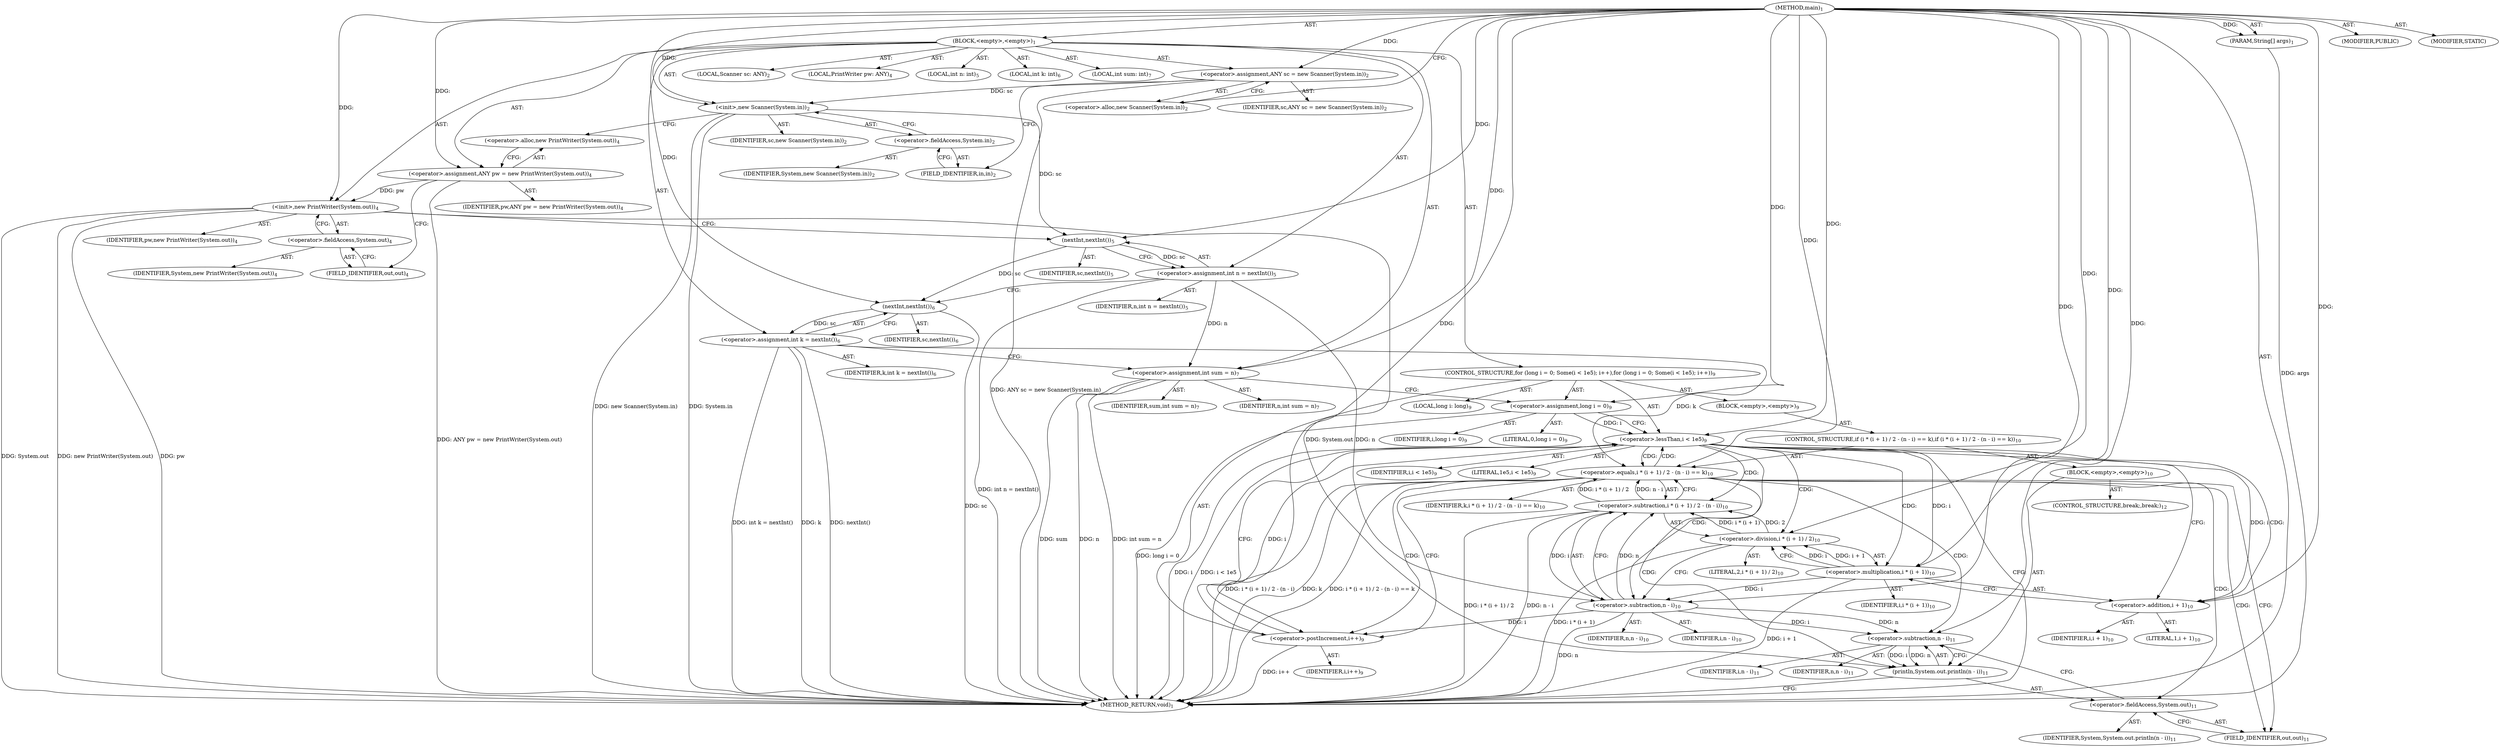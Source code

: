 digraph "main" {  
"21" [label = <(METHOD,main)<SUB>1</SUB>> ]
"22" [label = <(PARAM,String[] args)<SUB>1</SUB>> ]
"23" [label = <(BLOCK,&lt;empty&gt;,&lt;empty&gt;)<SUB>1</SUB>> ]
"4" [label = <(LOCAL,Scanner sc: ANY)<SUB>2</SUB>> ]
"24" [label = <(&lt;operator&gt;.assignment,ANY sc = new Scanner(System.in))<SUB>2</SUB>> ]
"25" [label = <(IDENTIFIER,sc,ANY sc = new Scanner(System.in))<SUB>2</SUB>> ]
"26" [label = <(&lt;operator&gt;.alloc,new Scanner(System.in))<SUB>2</SUB>> ]
"27" [label = <(&lt;init&gt;,new Scanner(System.in))<SUB>2</SUB>> ]
"3" [label = <(IDENTIFIER,sc,new Scanner(System.in))<SUB>2</SUB>> ]
"28" [label = <(&lt;operator&gt;.fieldAccess,System.in)<SUB>2</SUB>> ]
"29" [label = <(IDENTIFIER,System,new Scanner(System.in))<SUB>2</SUB>> ]
"30" [label = <(FIELD_IDENTIFIER,in,in)<SUB>2</SUB>> ]
"6" [label = <(LOCAL,PrintWriter pw: ANY)<SUB>4</SUB>> ]
"31" [label = <(&lt;operator&gt;.assignment,ANY pw = new PrintWriter(System.out))<SUB>4</SUB>> ]
"32" [label = <(IDENTIFIER,pw,ANY pw = new PrintWriter(System.out))<SUB>4</SUB>> ]
"33" [label = <(&lt;operator&gt;.alloc,new PrintWriter(System.out))<SUB>4</SUB>> ]
"34" [label = <(&lt;init&gt;,new PrintWriter(System.out))<SUB>4</SUB>> ]
"5" [label = <(IDENTIFIER,pw,new PrintWriter(System.out))<SUB>4</SUB>> ]
"35" [label = <(&lt;operator&gt;.fieldAccess,System.out)<SUB>4</SUB>> ]
"36" [label = <(IDENTIFIER,System,new PrintWriter(System.out))<SUB>4</SUB>> ]
"37" [label = <(FIELD_IDENTIFIER,out,out)<SUB>4</SUB>> ]
"38" [label = <(LOCAL,int n: int)<SUB>5</SUB>> ]
"39" [label = <(&lt;operator&gt;.assignment,int n = nextInt())<SUB>5</SUB>> ]
"40" [label = <(IDENTIFIER,n,int n = nextInt())<SUB>5</SUB>> ]
"41" [label = <(nextInt,nextInt())<SUB>5</SUB>> ]
"42" [label = <(IDENTIFIER,sc,nextInt())<SUB>5</SUB>> ]
"43" [label = <(LOCAL,int k: int)<SUB>6</SUB>> ]
"44" [label = <(&lt;operator&gt;.assignment,int k = nextInt())<SUB>6</SUB>> ]
"45" [label = <(IDENTIFIER,k,int k = nextInt())<SUB>6</SUB>> ]
"46" [label = <(nextInt,nextInt())<SUB>6</SUB>> ]
"47" [label = <(IDENTIFIER,sc,nextInt())<SUB>6</SUB>> ]
"48" [label = <(LOCAL,int sum: int)<SUB>7</SUB>> ]
"49" [label = <(&lt;operator&gt;.assignment,int sum = n)<SUB>7</SUB>> ]
"50" [label = <(IDENTIFIER,sum,int sum = n)<SUB>7</SUB>> ]
"51" [label = <(IDENTIFIER,n,int sum = n)<SUB>7</SUB>> ]
"52" [label = <(CONTROL_STRUCTURE,for (long i = 0; Some(i &lt; 1e5); i++),for (long i = 0; Some(i &lt; 1e5); i++))<SUB>9</SUB>> ]
"53" [label = <(LOCAL,long i: long)<SUB>9</SUB>> ]
"54" [label = <(&lt;operator&gt;.assignment,long i = 0)<SUB>9</SUB>> ]
"55" [label = <(IDENTIFIER,i,long i = 0)<SUB>9</SUB>> ]
"56" [label = <(LITERAL,0,long i = 0)<SUB>9</SUB>> ]
"57" [label = <(&lt;operator&gt;.lessThan,i &lt; 1e5)<SUB>9</SUB>> ]
"58" [label = <(IDENTIFIER,i,i &lt; 1e5)<SUB>9</SUB>> ]
"59" [label = <(LITERAL,1e5,i &lt; 1e5)<SUB>9</SUB>> ]
"60" [label = <(&lt;operator&gt;.postIncrement,i++)<SUB>9</SUB>> ]
"61" [label = <(IDENTIFIER,i,i++)<SUB>9</SUB>> ]
"62" [label = <(BLOCK,&lt;empty&gt;,&lt;empty&gt;)<SUB>9</SUB>> ]
"63" [label = <(CONTROL_STRUCTURE,if (i * (i + 1) / 2 - (n - i) == k),if (i * (i + 1) / 2 - (n - i) == k))<SUB>10</SUB>> ]
"64" [label = <(&lt;operator&gt;.equals,i * (i + 1) / 2 - (n - i) == k)<SUB>10</SUB>> ]
"65" [label = <(&lt;operator&gt;.subtraction,i * (i + 1) / 2 - (n - i))<SUB>10</SUB>> ]
"66" [label = <(&lt;operator&gt;.division,i * (i + 1) / 2)<SUB>10</SUB>> ]
"67" [label = <(&lt;operator&gt;.multiplication,i * (i + 1))<SUB>10</SUB>> ]
"68" [label = <(IDENTIFIER,i,i * (i + 1))<SUB>10</SUB>> ]
"69" [label = <(&lt;operator&gt;.addition,i + 1)<SUB>10</SUB>> ]
"70" [label = <(IDENTIFIER,i,i + 1)<SUB>10</SUB>> ]
"71" [label = <(LITERAL,1,i + 1)<SUB>10</SUB>> ]
"72" [label = <(LITERAL,2,i * (i + 1) / 2)<SUB>10</SUB>> ]
"73" [label = <(&lt;operator&gt;.subtraction,n - i)<SUB>10</SUB>> ]
"74" [label = <(IDENTIFIER,n,n - i)<SUB>10</SUB>> ]
"75" [label = <(IDENTIFIER,i,n - i)<SUB>10</SUB>> ]
"76" [label = <(IDENTIFIER,k,i * (i + 1) / 2 - (n - i) == k)<SUB>10</SUB>> ]
"77" [label = <(BLOCK,&lt;empty&gt;,&lt;empty&gt;)<SUB>10</SUB>> ]
"78" [label = <(println,System.out.println(n - i))<SUB>11</SUB>> ]
"79" [label = <(&lt;operator&gt;.fieldAccess,System.out)<SUB>11</SUB>> ]
"80" [label = <(IDENTIFIER,System,System.out.println(n - i))<SUB>11</SUB>> ]
"81" [label = <(FIELD_IDENTIFIER,out,out)<SUB>11</SUB>> ]
"82" [label = <(&lt;operator&gt;.subtraction,n - i)<SUB>11</SUB>> ]
"83" [label = <(IDENTIFIER,n,n - i)<SUB>11</SUB>> ]
"84" [label = <(IDENTIFIER,i,n - i)<SUB>11</SUB>> ]
"85" [label = <(CONTROL_STRUCTURE,break;,break;)<SUB>12</SUB>> ]
"86" [label = <(MODIFIER,PUBLIC)> ]
"87" [label = <(MODIFIER,STATIC)> ]
"88" [label = <(METHOD_RETURN,void)<SUB>1</SUB>> ]
  "21" -> "22"  [ label = "AST: "] 
  "21" -> "23"  [ label = "AST: "] 
  "21" -> "86"  [ label = "AST: "] 
  "21" -> "87"  [ label = "AST: "] 
  "21" -> "88"  [ label = "AST: "] 
  "23" -> "4"  [ label = "AST: "] 
  "23" -> "24"  [ label = "AST: "] 
  "23" -> "27"  [ label = "AST: "] 
  "23" -> "6"  [ label = "AST: "] 
  "23" -> "31"  [ label = "AST: "] 
  "23" -> "34"  [ label = "AST: "] 
  "23" -> "38"  [ label = "AST: "] 
  "23" -> "39"  [ label = "AST: "] 
  "23" -> "43"  [ label = "AST: "] 
  "23" -> "44"  [ label = "AST: "] 
  "23" -> "48"  [ label = "AST: "] 
  "23" -> "49"  [ label = "AST: "] 
  "23" -> "52"  [ label = "AST: "] 
  "24" -> "25"  [ label = "AST: "] 
  "24" -> "26"  [ label = "AST: "] 
  "27" -> "3"  [ label = "AST: "] 
  "27" -> "28"  [ label = "AST: "] 
  "28" -> "29"  [ label = "AST: "] 
  "28" -> "30"  [ label = "AST: "] 
  "31" -> "32"  [ label = "AST: "] 
  "31" -> "33"  [ label = "AST: "] 
  "34" -> "5"  [ label = "AST: "] 
  "34" -> "35"  [ label = "AST: "] 
  "35" -> "36"  [ label = "AST: "] 
  "35" -> "37"  [ label = "AST: "] 
  "39" -> "40"  [ label = "AST: "] 
  "39" -> "41"  [ label = "AST: "] 
  "41" -> "42"  [ label = "AST: "] 
  "44" -> "45"  [ label = "AST: "] 
  "44" -> "46"  [ label = "AST: "] 
  "46" -> "47"  [ label = "AST: "] 
  "49" -> "50"  [ label = "AST: "] 
  "49" -> "51"  [ label = "AST: "] 
  "52" -> "53"  [ label = "AST: "] 
  "52" -> "54"  [ label = "AST: "] 
  "52" -> "57"  [ label = "AST: "] 
  "52" -> "60"  [ label = "AST: "] 
  "52" -> "62"  [ label = "AST: "] 
  "54" -> "55"  [ label = "AST: "] 
  "54" -> "56"  [ label = "AST: "] 
  "57" -> "58"  [ label = "AST: "] 
  "57" -> "59"  [ label = "AST: "] 
  "60" -> "61"  [ label = "AST: "] 
  "62" -> "63"  [ label = "AST: "] 
  "63" -> "64"  [ label = "AST: "] 
  "63" -> "77"  [ label = "AST: "] 
  "64" -> "65"  [ label = "AST: "] 
  "64" -> "76"  [ label = "AST: "] 
  "65" -> "66"  [ label = "AST: "] 
  "65" -> "73"  [ label = "AST: "] 
  "66" -> "67"  [ label = "AST: "] 
  "66" -> "72"  [ label = "AST: "] 
  "67" -> "68"  [ label = "AST: "] 
  "67" -> "69"  [ label = "AST: "] 
  "69" -> "70"  [ label = "AST: "] 
  "69" -> "71"  [ label = "AST: "] 
  "73" -> "74"  [ label = "AST: "] 
  "73" -> "75"  [ label = "AST: "] 
  "77" -> "78"  [ label = "AST: "] 
  "77" -> "85"  [ label = "AST: "] 
  "78" -> "79"  [ label = "AST: "] 
  "78" -> "82"  [ label = "AST: "] 
  "79" -> "80"  [ label = "AST: "] 
  "79" -> "81"  [ label = "AST: "] 
  "82" -> "83"  [ label = "AST: "] 
  "82" -> "84"  [ label = "AST: "] 
  "24" -> "30"  [ label = "CFG: "] 
  "27" -> "33"  [ label = "CFG: "] 
  "31" -> "37"  [ label = "CFG: "] 
  "34" -> "41"  [ label = "CFG: "] 
  "39" -> "46"  [ label = "CFG: "] 
  "44" -> "49"  [ label = "CFG: "] 
  "49" -> "54"  [ label = "CFG: "] 
  "26" -> "24"  [ label = "CFG: "] 
  "28" -> "27"  [ label = "CFG: "] 
  "33" -> "31"  [ label = "CFG: "] 
  "35" -> "34"  [ label = "CFG: "] 
  "41" -> "39"  [ label = "CFG: "] 
  "46" -> "44"  [ label = "CFG: "] 
  "54" -> "57"  [ label = "CFG: "] 
  "57" -> "88"  [ label = "CFG: "] 
  "57" -> "69"  [ label = "CFG: "] 
  "60" -> "57"  [ label = "CFG: "] 
  "30" -> "28"  [ label = "CFG: "] 
  "37" -> "35"  [ label = "CFG: "] 
  "64" -> "81"  [ label = "CFG: "] 
  "64" -> "60"  [ label = "CFG: "] 
  "65" -> "64"  [ label = "CFG: "] 
  "78" -> "88"  [ label = "CFG: "] 
  "66" -> "73"  [ label = "CFG: "] 
  "73" -> "65"  [ label = "CFG: "] 
  "79" -> "82"  [ label = "CFG: "] 
  "82" -> "78"  [ label = "CFG: "] 
  "67" -> "66"  [ label = "CFG: "] 
  "81" -> "79"  [ label = "CFG: "] 
  "69" -> "67"  [ label = "CFG: "] 
  "21" -> "26"  [ label = "CFG: "] 
  "22" -> "88"  [ label = "DDG: args"] 
  "24" -> "88"  [ label = "DDG: ANY sc = new Scanner(System.in)"] 
  "27" -> "88"  [ label = "DDG: System.in"] 
  "27" -> "88"  [ label = "DDG: new Scanner(System.in)"] 
  "31" -> "88"  [ label = "DDG: ANY pw = new PrintWriter(System.out)"] 
  "34" -> "88"  [ label = "DDG: pw"] 
  "34" -> "88"  [ label = "DDG: System.out"] 
  "34" -> "88"  [ label = "DDG: new PrintWriter(System.out)"] 
  "39" -> "88"  [ label = "DDG: int n = nextInt()"] 
  "44" -> "88"  [ label = "DDG: k"] 
  "46" -> "88"  [ label = "DDG: sc"] 
  "44" -> "88"  [ label = "DDG: nextInt()"] 
  "44" -> "88"  [ label = "DDG: int k = nextInt()"] 
  "49" -> "88"  [ label = "DDG: sum"] 
  "49" -> "88"  [ label = "DDG: n"] 
  "49" -> "88"  [ label = "DDG: int sum = n"] 
  "54" -> "88"  [ label = "DDG: long i = 0"] 
  "57" -> "88"  [ label = "DDG: i"] 
  "57" -> "88"  [ label = "DDG: i &lt; 1e5"] 
  "67" -> "88"  [ label = "DDG: i + 1"] 
  "66" -> "88"  [ label = "DDG: i * (i + 1)"] 
  "65" -> "88"  [ label = "DDG: i * (i + 1) / 2"] 
  "73" -> "88"  [ label = "DDG: n"] 
  "65" -> "88"  [ label = "DDG: n - i"] 
  "64" -> "88"  [ label = "DDG: i * (i + 1) / 2 - (n - i)"] 
  "64" -> "88"  [ label = "DDG: k"] 
  "64" -> "88"  [ label = "DDG: i * (i + 1) / 2 - (n - i) == k"] 
  "60" -> "88"  [ label = "DDG: i++"] 
  "21" -> "22"  [ label = "DDG: "] 
  "21" -> "24"  [ label = "DDG: "] 
  "21" -> "31"  [ label = "DDG: "] 
  "41" -> "39"  [ label = "DDG: sc"] 
  "46" -> "44"  [ label = "DDG: sc"] 
  "39" -> "49"  [ label = "DDG: n"] 
  "21" -> "49"  [ label = "DDG: "] 
  "24" -> "27"  [ label = "DDG: sc"] 
  "21" -> "27"  [ label = "DDG: "] 
  "31" -> "34"  [ label = "DDG: pw"] 
  "21" -> "34"  [ label = "DDG: "] 
  "21" -> "54"  [ label = "DDG: "] 
  "27" -> "41"  [ label = "DDG: sc"] 
  "21" -> "41"  [ label = "DDG: "] 
  "41" -> "46"  [ label = "DDG: sc"] 
  "21" -> "46"  [ label = "DDG: "] 
  "54" -> "57"  [ label = "DDG: i"] 
  "60" -> "57"  [ label = "DDG: i"] 
  "21" -> "57"  [ label = "DDG: "] 
  "73" -> "60"  [ label = "DDG: i"] 
  "21" -> "60"  [ label = "DDG: "] 
  "65" -> "64"  [ label = "DDG: i * (i + 1) / 2"] 
  "65" -> "64"  [ label = "DDG: n - i"] 
  "44" -> "64"  [ label = "DDG: k"] 
  "21" -> "64"  [ label = "DDG: "] 
  "66" -> "65"  [ label = "DDG: i * (i + 1)"] 
  "66" -> "65"  [ label = "DDG: 2"] 
  "73" -> "65"  [ label = "DDG: n"] 
  "73" -> "65"  [ label = "DDG: i"] 
  "34" -> "78"  [ label = "DDG: System.out"] 
  "82" -> "78"  [ label = "DDG: n"] 
  "82" -> "78"  [ label = "DDG: i"] 
  "67" -> "66"  [ label = "DDG: i"] 
  "67" -> "66"  [ label = "DDG: i + 1"] 
  "21" -> "66"  [ label = "DDG: "] 
  "21" -> "73"  [ label = "DDG: "] 
  "39" -> "73"  [ label = "DDG: n"] 
  "67" -> "73"  [ label = "DDG: i"] 
  "73" -> "82"  [ label = "DDG: n"] 
  "21" -> "82"  [ label = "DDG: "] 
  "73" -> "82"  [ label = "DDG: i"] 
  "21" -> "67"  [ label = "DDG: "] 
  "57" -> "67"  [ label = "DDG: i"] 
  "57" -> "69"  [ label = "DDG: i"] 
  "21" -> "69"  [ label = "DDG: "] 
  "57" -> "73"  [ label = "CDG: "] 
  "57" -> "64"  [ label = "CDG: "] 
  "57" -> "66"  [ label = "CDG: "] 
  "57" -> "69"  [ label = "CDG: "] 
  "57" -> "67"  [ label = "CDG: "] 
  "57" -> "65"  [ label = "CDG: "] 
  "64" -> "60"  [ label = "CDG: "] 
  "64" -> "57"  [ label = "CDG: "] 
  "64" -> "81"  [ label = "CDG: "] 
  "64" -> "82"  [ label = "CDG: "] 
  "64" -> "78"  [ label = "CDG: "] 
  "64" -> "79"  [ label = "CDG: "] 
}
